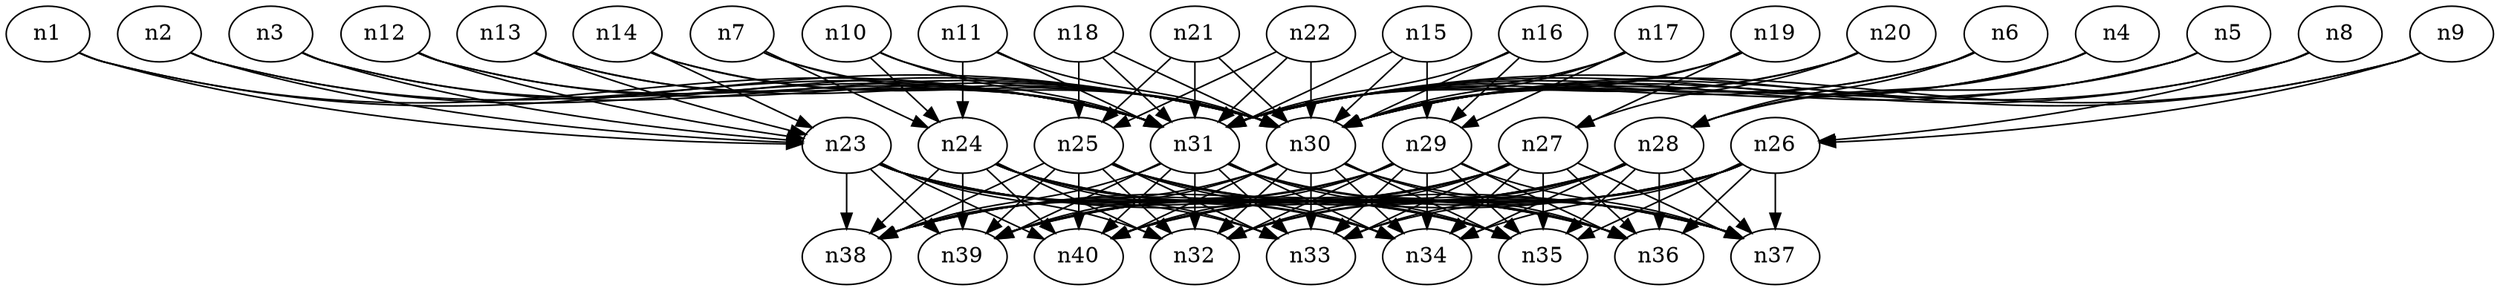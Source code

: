 digraph g {
	n1 -> n23;
	n2 -> n23;
	n3 -> n23;
	n12 -> n23;
	n13 -> n23;
	n14 -> n23;

	n7 -> n24;
	n10 -> n24;
	n11 -> n24;

	n18 -> n25;
	n21 -> n25;
	n22 -> n25;

	n8 -> n26;
	n9 -> n26;

	n19 -> n27;
	n20 -> n27;

	n4 -> n28;
	n5 -> n28;
	n6 -> n28;

	n15 -> n29;
	n16 -> n29;
	n17 -> n29;

	n1 -> n30;
	n2 -> n30;
	n3 -> n30;
	n4 -> n30;
	n5 -> n30;
	n6 -> n30;
	n7 -> n30;
	n8 -> n30;
	n9 -> n30;
	n10 -> n30;
	n11 -> n30;
	n12 -> n30;
	n13 -> n30;
	n14 -> n30;
	n15 -> n30;
	n16 -> n30;
	n17 -> n30;
	n18 -> n30;
	n19 -> n30;
	n20 -> n30;
	n21 -> n30;
	n22 -> n30;

	n1 -> n31;
	n2 -> n31;
	n3 -> n31;
	n4 -> n31;
	n5 -> n31;
	n6 -> n31;
	n7 -> n31;
	n8 -> n31;
	n9 -> n31;
	n10 -> n31;
	n11 -> n31;
	n12 -> n31;
	n13 -> n31;
	n14 -> n31;
	n15 -> n31;
	n16 -> n31;
	n17 -> n31;
	n18 -> n31;
	n19 -> n31;
	n20 -> n31;
	n21 -> n31;
	n22 -> n31;

	n23 -> n32;
	n24 -> n32;
	n25 -> n32;
	n26 -> n32;
	n27 -> n32;
	n28 -> n32;
	n29 -> n32;
	n30 -> n32;
	n31 -> n32;

n23 -> n33;
n24 -> n33;
n25 -> n33;
n26 -> n33;
n27 -> n33;
n28 -> n33;
n29 -> n33;
n30 -> n33;
n31 -> n33;

n23 -> n34;
n24 -> n34;
n25 -> n34;
n26 -> n34;
n27 -> n34;
n28 -> n34;
n29 -> n34;
n30 -> n34;
n31 -> n34;

n23 -> n35;
n24 -> n35;
n25 -> n35;
n26 -> n35;
n27 -> n35;
n28 -> n35;
n29 -> n35;
n30 -> n35;
n31 -> n35;

n23 -> n36;
n24 -> n36;
n25 -> n36;
n26 -> n36;
n27 -> n36;
n28 -> n36;
n29 -> n36;
n30 -> n36;
n31 -> n36;

n23 -> n37;
n24 -> n37;
n25 -> n37;
n26 -> n37;
n27 -> n37;
n28 -> n37;
n29 -> n37;
n30 -> n37;
n31 -> n37;

n23 -> n38;
n24 -> n38;
n25 -> n38;
n26 -> n38;
n27 -> n38;
n28 -> n38;
n29 -> n38;
n30 -> n38;
n31 -> n38;

n23 -> n39;
n24 -> n39;
n25 -> n39;
n26 -> n39;
n27 -> n39;
n28 -> n39;
n29 -> n39;
n30 -> n39;
n31 -> n39;

n23 -> n40;
n24 -> n40;
n25 -> n40;
n26 -> n40;
n27 -> n40;
n28 -> n40;
n29 -> n40;
n30 -> n40;
n31 -> n40;

}